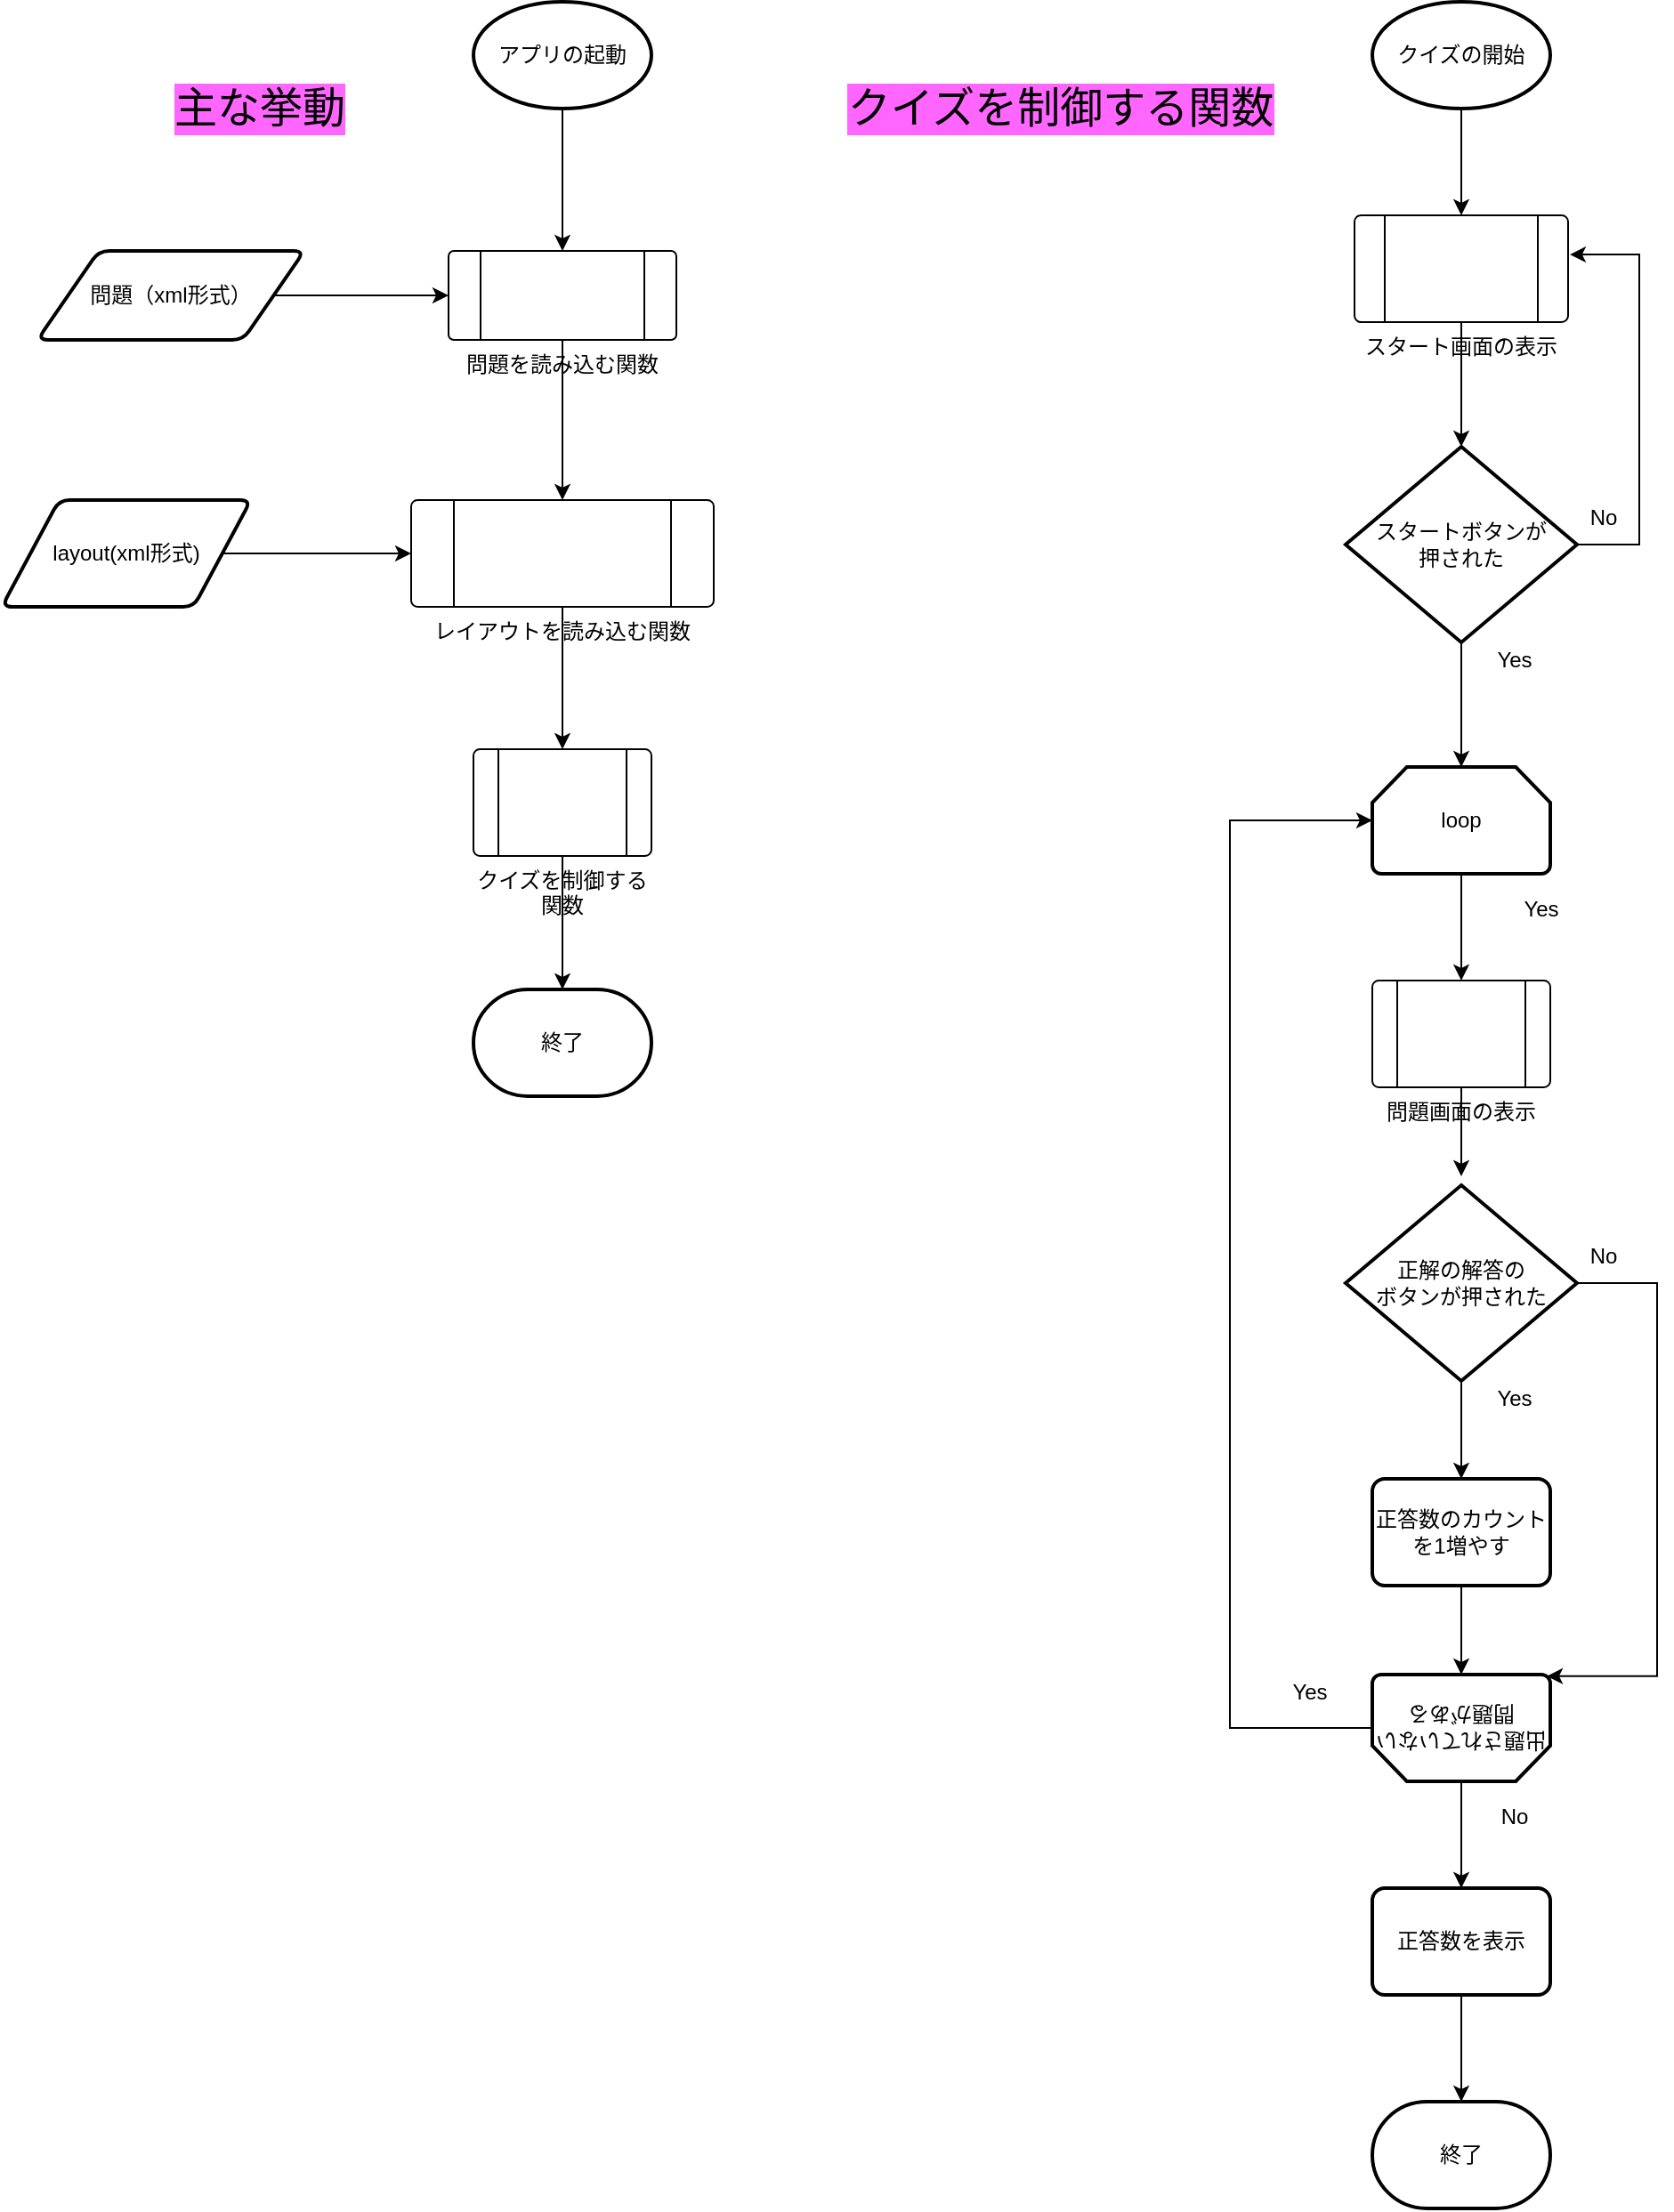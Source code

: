 <mxfile version="14.8.5" type="device"><diagram id="OY0To140ew9zJ7s9oqbe" name="Page-1"><mxGraphModel dx="1022" dy="472" grid="1" gridSize="10" guides="1" tooltips="1" connect="1" arrows="1" fold="1" page="1" pageScale="1" pageWidth="827" pageHeight="1169" math="0" shadow="0"><root><mxCell id="0"/><mxCell id="1" parent="0"/><mxCell id="4wot5gAjoAc78PF7fRiK-5" style="edgeStyle=orthogonalEdgeStyle;rounded=0;orthogonalLoop=1;jettySize=auto;html=1;entryX=0.5;entryY=0;entryDx=0;entryDy=0;" parent="1" source="4wot5gAjoAc78PF7fRiK-1" target="4wot5gAjoAc78PF7fRiK-4" edge="1"><mxGeometry relative="1" as="geometry"><mxPoint x="335" y="140" as="targetPoint"/></mxGeometry></mxCell><mxCell id="4wot5gAjoAc78PF7fRiK-1" value="アプリの起動" style="strokeWidth=2;html=1;shape=mxgraph.flowchart.start_1;whiteSpace=wrap;" parent="1" vertex="1"><mxGeometry x="285" y="30" width="100" height="60" as="geometry"/></mxCell><mxCell id="4wot5gAjoAc78PF7fRiK-7" style="edgeStyle=orthogonalEdgeStyle;rounded=0;orthogonalLoop=1;jettySize=auto;html=1;entryX=0;entryY=0.5;entryDx=0;entryDy=0;" parent="1" source="4wot5gAjoAc78PF7fRiK-2" target="4wot5gAjoAc78PF7fRiK-4" edge="1"><mxGeometry relative="1" as="geometry"/></mxCell><mxCell id="4wot5gAjoAc78PF7fRiK-2" value="問題（xml形式）" style="shape=parallelogram;html=1;strokeWidth=2;perimeter=parallelogramPerimeter;whiteSpace=wrap;rounded=1;arcSize=12;size=0.23;" parent="1" vertex="1"><mxGeometry x="40" y="170" width="150" height="50" as="geometry"/></mxCell><mxCell id="4wot5gAjoAc78PF7fRiK-9" style="edgeStyle=orthogonalEdgeStyle;rounded=0;orthogonalLoop=1;jettySize=auto;html=1;entryX=0.5;entryY=0;entryDx=0;entryDy=0;" parent="1" source="4wot5gAjoAc78PF7fRiK-4" target="4wot5gAjoAc78PF7fRiK-8" edge="1"><mxGeometry relative="1" as="geometry"/></mxCell><mxCell id="4wot5gAjoAc78PF7fRiK-4" value="問題を読み込む関数" style="verticalLabelPosition=bottom;verticalAlign=top;html=1;shape=process;whiteSpace=wrap;rounded=1;size=0.14;arcSize=6;" parent="1" vertex="1"><mxGeometry x="271" y="170" width="128" height="50" as="geometry"/></mxCell><mxCell id="4wot5gAjoAc78PF7fRiK-13" style="edgeStyle=orthogonalEdgeStyle;rounded=0;orthogonalLoop=1;jettySize=auto;html=1;entryX=0.5;entryY=0;entryDx=0;entryDy=0;" parent="1" source="4wot5gAjoAc78PF7fRiK-8" target="4wot5gAjoAc78PF7fRiK-15" edge="1"><mxGeometry relative="1" as="geometry"><mxPoint x="335" y="470" as="targetPoint"/></mxGeometry></mxCell><mxCell id="4wot5gAjoAc78PF7fRiK-8" value="レイアウトを読み込む関数" style="verticalLabelPosition=bottom;verticalAlign=top;html=1;shape=process;whiteSpace=wrap;rounded=1;size=0.14;arcSize=6;" parent="1" vertex="1"><mxGeometry x="250" y="310" width="170" height="60" as="geometry"/></mxCell><mxCell id="4wot5gAjoAc78PF7fRiK-11" style="edgeStyle=orthogonalEdgeStyle;rounded=0;orthogonalLoop=1;jettySize=auto;html=1;entryX=0;entryY=0.5;entryDx=0;entryDy=0;" parent="1" source="4wot5gAjoAc78PF7fRiK-10" target="4wot5gAjoAc78PF7fRiK-8" edge="1"><mxGeometry relative="1" as="geometry"/></mxCell><mxCell id="4wot5gAjoAc78PF7fRiK-10" value="layout(xml形式)" style="shape=parallelogram;html=1;strokeWidth=2;perimeter=parallelogramPerimeter;whiteSpace=wrap;rounded=1;arcSize=12;size=0.23;" parent="1" vertex="1"><mxGeometry x="20" y="310" width="140" height="60" as="geometry"/></mxCell><mxCell id="4wot5gAjoAc78PF7fRiK-18" style="edgeStyle=orthogonalEdgeStyle;rounded=0;orthogonalLoop=1;jettySize=auto;html=1;entryX=0.5;entryY=0;entryDx=0;entryDy=0;entryPerimeter=0;" parent="1" source="4wot5gAjoAc78PF7fRiK-15" target="4wot5gAjoAc78PF7fRiK-17" edge="1"><mxGeometry relative="1" as="geometry"/></mxCell><mxCell id="4wot5gAjoAc78PF7fRiK-15" value="クイズを制御する関数" style="verticalLabelPosition=bottom;verticalAlign=top;html=1;shape=process;whiteSpace=wrap;rounded=1;size=0.14;arcSize=6;" parent="1" vertex="1"><mxGeometry x="285" y="450" width="100" height="60" as="geometry"/></mxCell><mxCell id="4wot5gAjoAc78PF7fRiK-17" value="終了" style="strokeWidth=2;html=1;shape=mxgraph.flowchart.terminator;whiteSpace=wrap;" parent="1" vertex="1"><mxGeometry x="285" y="585" width="100" height="60" as="geometry"/></mxCell><mxCell id="4wot5gAjoAc78PF7fRiK-19" value="主な挙動" style="text;html=1;strokeColor=none;fillColor=none;align=center;verticalAlign=middle;whiteSpace=wrap;rounded=0;labelBackgroundColor=#FF66FF;fontSize=24;" parent="1" vertex="1"><mxGeometry x="110" y="80" width="110" height="20" as="geometry"/></mxCell><mxCell id="4wot5gAjoAc78PF7fRiK-20" value="クイズを制御する関数" style="text;html=1;strokeColor=none;fillColor=none;align=center;verticalAlign=middle;whiteSpace=wrap;rounded=0;labelBackgroundColor=#FF66FF;fontSize=24;" parent="1" vertex="1"><mxGeometry x="490" y="80" width="250" height="20" as="geometry"/></mxCell><mxCell id="4wot5gAjoAc78PF7fRiK-25" style="edgeStyle=orthogonalEdgeStyle;rounded=0;orthogonalLoop=1;jettySize=auto;html=1;fontSize=12;" parent="1" source="4wot5gAjoAc78PF7fRiK-21" target="4wot5gAjoAc78PF7fRiK-22" edge="1"><mxGeometry relative="1" as="geometry"/></mxCell><mxCell id="4wot5gAjoAc78PF7fRiK-21" value="クイズの開始" style="strokeWidth=2;html=1;shape=mxgraph.flowchart.start_1;whiteSpace=wrap;labelBackgroundColor=none;fontSize=12;" parent="1" vertex="1"><mxGeometry x="790" y="30" width="100" height="60" as="geometry"/></mxCell><mxCell id="4wot5gAjoAc78PF7fRiK-26" style="edgeStyle=orthogonalEdgeStyle;rounded=0;orthogonalLoop=1;jettySize=auto;html=1;fontSize=12;" parent="1" source="4wot5gAjoAc78PF7fRiK-22" target="4wot5gAjoAc78PF7fRiK-23" edge="1"><mxGeometry relative="1" as="geometry"/></mxCell><mxCell id="4wot5gAjoAc78PF7fRiK-22" value="スタート画面の表示" style="verticalLabelPosition=bottom;verticalAlign=top;html=1;shape=process;whiteSpace=wrap;rounded=1;size=0.14;arcSize=6;labelBackgroundColor=none;fontSize=12;" parent="1" vertex="1"><mxGeometry x="780" y="150" width="120" height="60" as="geometry"/></mxCell><mxCell id="4wot5gAjoAc78PF7fRiK-28" style="edgeStyle=orthogonalEdgeStyle;rounded=0;orthogonalLoop=1;jettySize=auto;html=1;fontSize=12;entryX=0.5;entryY=0;entryDx=0;entryDy=0;entryPerimeter=0;" parent="1" source="4wot5gAjoAc78PF7fRiK-23" edge="1" target="4wot5gAjoAc78PF7fRiK-38"><mxGeometry relative="1" as="geometry"><mxPoint x="840" y="450" as="targetPoint"/></mxGeometry></mxCell><mxCell id="4wot5gAjoAc78PF7fRiK-29" style="edgeStyle=orthogonalEdgeStyle;rounded=0;orthogonalLoop=1;jettySize=auto;html=1;entryX=1.008;entryY=0.367;entryDx=0;entryDy=0;entryPerimeter=0;fontSize=12;" parent="1" source="4wot5gAjoAc78PF7fRiK-23" target="4wot5gAjoAc78PF7fRiK-22" edge="1"><mxGeometry relative="1" as="geometry"><Array as="points"><mxPoint x="940" y="335"/><mxPoint x="940" y="172"/></Array></mxGeometry></mxCell><mxCell id="4wot5gAjoAc78PF7fRiK-23" value="&lt;div&gt;スタートボタンが&lt;/div&gt;&lt;div&gt;押された&lt;/div&gt;" style="strokeWidth=2;html=1;shape=mxgraph.flowchart.decision;whiteSpace=wrap;labelBackgroundColor=none;fontSize=12;" parent="1" vertex="1"><mxGeometry x="775" y="280" width="130" height="110" as="geometry"/></mxCell><mxCell id="4wot5gAjoAc78PF7fRiK-42" style="edgeStyle=orthogonalEdgeStyle;rounded=0;orthogonalLoop=1;jettySize=auto;html=1;fontSize=12;" parent="1" source="4wot5gAjoAc78PF7fRiK-27" edge="1"><mxGeometry relative="1" as="geometry"><mxPoint x="840" y="690" as="targetPoint"/></mxGeometry></mxCell><mxCell id="4wot5gAjoAc78PF7fRiK-27" value="問題画面の表示" style="verticalLabelPosition=bottom;verticalAlign=top;html=1;shape=process;whiteSpace=wrap;rounded=1;size=0.14;arcSize=6;labelBackgroundColor=none;fontSize=12;" parent="1" vertex="1"><mxGeometry x="790" y="580" width="100" height="60" as="geometry"/></mxCell><mxCell id="4wot5gAjoAc78PF7fRiK-30" value="Yes" style="text;html=1;strokeColor=none;fillColor=none;align=center;verticalAlign=middle;whiteSpace=wrap;rounded=0;labelBackgroundColor=none;fontSize=12;" parent="1" vertex="1"><mxGeometry x="850" y="390" width="40" height="20" as="geometry"/></mxCell><mxCell id="4wot5gAjoAc78PF7fRiK-31" value="No" style="text;html=1;strokeColor=none;fillColor=none;align=center;verticalAlign=middle;whiteSpace=wrap;rounded=0;labelBackgroundColor=none;fontSize=12;" parent="1" vertex="1"><mxGeometry x="900" y="310" width="40" height="20" as="geometry"/></mxCell><mxCell id="4wot5gAjoAc78PF7fRiK-43" style="edgeStyle=orthogonalEdgeStyle;rounded=0;orthogonalLoop=1;jettySize=auto;html=1;entryX=0.02;entryY=0.985;entryDx=0;entryDy=0;entryPerimeter=0;fontSize=12;" parent="1" source="4wot5gAjoAc78PF7fRiK-35" target="4wot5gAjoAc78PF7fRiK-46" edge="1"><mxGeometry relative="1" as="geometry"><Array as="points"><mxPoint x="950" y="750"/><mxPoint x="950" y="971"/></Array></mxGeometry></mxCell><mxCell id="4wot5gAjoAc78PF7fRiK-45" style="edgeStyle=orthogonalEdgeStyle;rounded=0;orthogonalLoop=1;jettySize=auto;html=1;entryX=0.5;entryY=0;entryDx=0;entryDy=0;fontSize=12;" parent="1" source="4wot5gAjoAc78PF7fRiK-35" target="4wot5gAjoAc78PF7fRiK-44" edge="1"><mxGeometry relative="1" as="geometry"/></mxCell><mxCell id="4wot5gAjoAc78PF7fRiK-35" value="&lt;div&gt;正解の解答の&lt;/div&gt;&lt;div&gt;ボタンが押された&lt;br&gt;&lt;/div&gt;" style="strokeWidth=2;html=1;shape=mxgraph.flowchart.decision;whiteSpace=wrap;labelBackgroundColor=none;fontSize=12;" parent="1" vertex="1"><mxGeometry x="775" y="695" width="130" height="110" as="geometry"/></mxCell><mxCell id="4wot5gAjoAc78PF7fRiK-36" value="Yes" style="text;html=1;strokeColor=none;fillColor=none;align=center;verticalAlign=middle;whiteSpace=wrap;rounded=0;labelBackgroundColor=none;fontSize=12;" parent="1" vertex="1"><mxGeometry x="850" y="805" width="40" height="20" as="geometry"/></mxCell><mxCell id="4wot5gAjoAc78PF7fRiK-37" value="No" style="text;html=1;strokeColor=none;fillColor=none;align=center;verticalAlign=middle;whiteSpace=wrap;rounded=0;labelBackgroundColor=none;fontSize=12;" parent="1" vertex="1"><mxGeometry x="900" y="725" width="40" height="20" as="geometry"/></mxCell><mxCell id="4wot5gAjoAc78PF7fRiK-41" style="edgeStyle=orthogonalEdgeStyle;rounded=0;orthogonalLoop=1;jettySize=auto;html=1;fontSize=12;" parent="1" source="4wot5gAjoAc78PF7fRiK-38" target="4wot5gAjoAc78PF7fRiK-27" edge="1"><mxGeometry relative="1" as="geometry"/></mxCell><mxCell id="4wot5gAjoAc78PF7fRiK-38" value="loop" style="strokeWidth=2;html=1;shape=mxgraph.flowchart.loop_limit;whiteSpace=wrap;labelBackgroundColor=none;fontSize=12;" parent="1" vertex="1"><mxGeometry x="790" y="460" width="100" height="60" as="geometry"/></mxCell><mxCell id="4wot5gAjoAc78PF7fRiK-39" value="Yes" style="text;html=1;strokeColor=none;fillColor=none;align=center;verticalAlign=middle;whiteSpace=wrap;rounded=0;labelBackgroundColor=none;fontSize=12;" parent="1" vertex="1"><mxGeometry x="865" y="530" width="40" height="20" as="geometry"/></mxCell><mxCell id="4wot5gAjoAc78PF7fRiK-47" style="edgeStyle=orthogonalEdgeStyle;rounded=0;orthogonalLoop=1;jettySize=auto;html=1;entryX=0.5;entryY=1;entryDx=0;entryDy=0;entryPerimeter=0;fontSize=12;" parent="1" source="4wot5gAjoAc78PF7fRiK-44" target="4wot5gAjoAc78PF7fRiK-46" edge="1"><mxGeometry relative="1" as="geometry"/></mxCell><mxCell id="4wot5gAjoAc78PF7fRiK-44" value="正答数のカウントを1増やす" style="rounded=1;whiteSpace=wrap;html=1;absoluteArcSize=1;arcSize=14;strokeWidth=2;labelBackgroundColor=none;fontSize=12;" parent="1" vertex="1"><mxGeometry x="790" y="860" width="100" height="60" as="geometry"/></mxCell><mxCell id="4wot5gAjoAc78PF7fRiK-48" style="edgeStyle=orthogonalEdgeStyle;rounded=0;orthogonalLoop=1;jettySize=auto;html=1;entryX=0;entryY=0.5;entryDx=0;entryDy=0;entryPerimeter=0;fontSize=12;" parent="1" source="4wot5gAjoAc78PF7fRiK-46" target="4wot5gAjoAc78PF7fRiK-38" edge="1"><mxGeometry relative="1" as="geometry"><Array as="points"><mxPoint x="710" y="1000"/><mxPoint x="710" y="490"/></Array></mxGeometry></mxCell><mxCell id="4wot5gAjoAc78PF7fRiK-52" style="edgeStyle=orthogonalEdgeStyle;rounded=0;orthogonalLoop=1;jettySize=auto;html=1;fontSize=12;entryX=0.5;entryY=0;entryDx=0;entryDy=0;" parent="1" source="4wot5gAjoAc78PF7fRiK-46" target="4wot5gAjoAc78PF7fRiK-53" edge="1"><mxGeometry relative="1" as="geometry"><mxPoint x="840" y="1080" as="targetPoint"/></mxGeometry></mxCell><mxCell id="4wot5gAjoAc78PF7fRiK-46" value="出題されていない問題がある" style="strokeWidth=2;html=1;shape=mxgraph.flowchart.loop_limit;whiteSpace=wrap;labelBackgroundColor=none;fontSize=12;rotation=-180;" parent="1" vertex="1"><mxGeometry x="790" y="970" width="100" height="60" as="geometry"/></mxCell><mxCell id="4wot5gAjoAc78PF7fRiK-49" value="Yes" style="text;html=1;strokeColor=none;fillColor=none;align=center;verticalAlign=middle;whiteSpace=wrap;rounded=0;labelBackgroundColor=none;fontSize=12;" parent="1" vertex="1"><mxGeometry x="735" y="970" width="40" height="20" as="geometry"/></mxCell><mxCell id="4wot5gAjoAc78PF7fRiK-50" value="No" style="text;html=1;strokeColor=none;fillColor=none;align=center;verticalAlign=middle;whiteSpace=wrap;rounded=0;labelBackgroundColor=none;fontSize=12;" parent="1" vertex="1"><mxGeometry x="850" y="1040" width="40" height="20" as="geometry"/></mxCell><mxCell id="4wot5gAjoAc78PF7fRiK-55" style="edgeStyle=orthogonalEdgeStyle;rounded=0;orthogonalLoop=1;jettySize=auto;html=1;fontSize=12;" parent="1" source="4wot5gAjoAc78PF7fRiK-53" target="4wot5gAjoAc78PF7fRiK-54" edge="1"><mxGeometry relative="1" as="geometry"/></mxCell><mxCell id="4wot5gAjoAc78PF7fRiK-53" value="正答数を表示" style="rounded=1;whiteSpace=wrap;html=1;absoluteArcSize=1;arcSize=14;strokeWidth=2;labelBackgroundColor=none;fontSize=12;" parent="1" vertex="1"><mxGeometry x="790" y="1090" width="100" height="60" as="geometry"/></mxCell><mxCell id="4wot5gAjoAc78PF7fRiK-54" value="終了" style="strokeWidth=2;html=1;shape=mxgraph.flowchart.terminator;whiteSpace=wrap;labelBackgroundColor=none;fontSize=12;" parent="1" vertex="1"><mxGeometry x="790" y="1210" width="100" height="60" as="geometry"/></mxCell></root></mxGraphModel></diagram></mxfile>